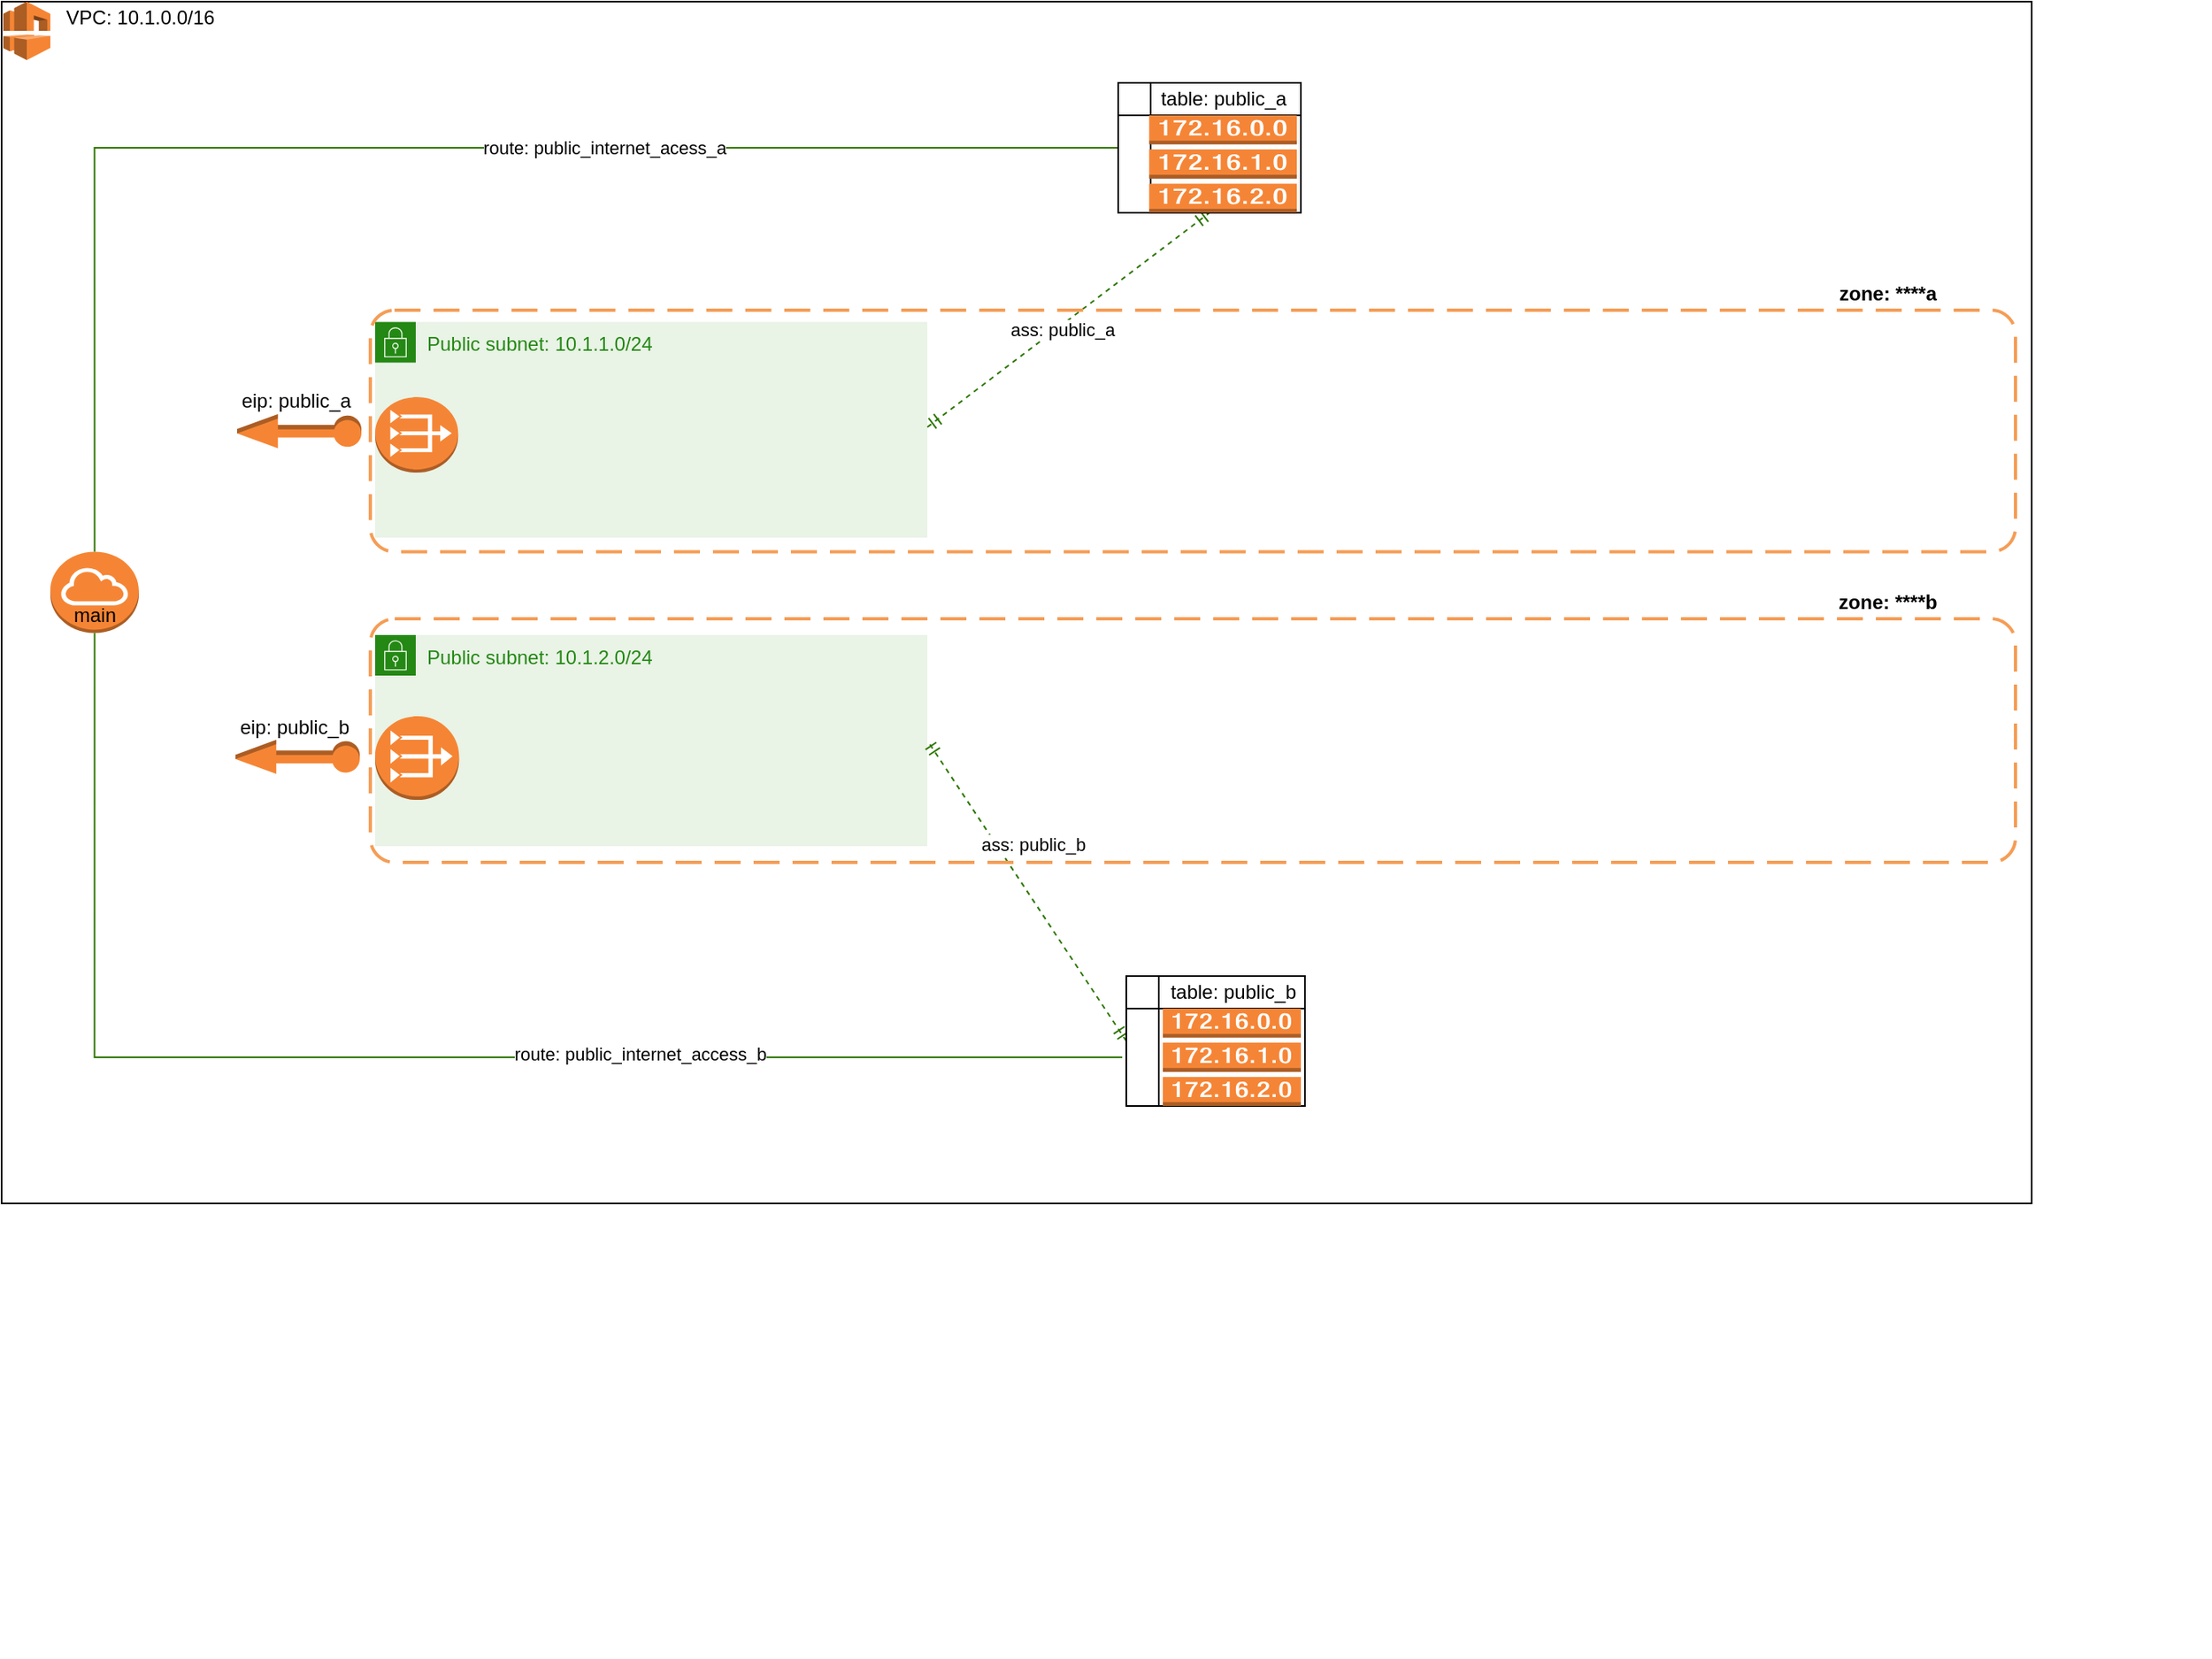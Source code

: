 <mxfile version="13.1.3">
    <diagram id="6hGFLwfOUW9BJ-s0fimq" name="Page-1">
        <mxGraphModel dx="850" dy="679" grid="1" gridSize="10" guides="1" tooltips="1" connect="1" arrows="1" fold="1" page="1" pageScale="1" pageWidth="827" pageHeight="1169" math="0" shadow="0">
            <root>
                <mxCell id="0"/>
                <mxCell id="1" parent="0"/>
                <mxCell id="2" value="" style="rounded=0;whiteSpace=wrap;html=1;" parent="1" vertex="1">
                    <mxGeometry x="120" y="420" width="1250" height="740" as="geometry"/>
                </mxCell>
                <mxCell id="119" value="" style="outlineConnect=0;dashed=0;verticalLabelPosition=bottom;verticalAlign=top;align=center;html=1;shape=mxgraph.aws3.vpc;fillColor=#F58534;gradientColor=none;" vertex="1" parent="1">
                    <mxGeometry x="121" y="420" width="29" height="36" as="geometry"/>
                </mxCell>
                <mxCell id="12" value="" style="group" parent="1" vertex="1" connectable="0">
                    <mxGeometry x="320" y="580" width="1160" height="859.5" as="geometry"/>
                </mxCell>
                <mxCell id="24" value="" style="group" parent="12" vertex="1" connectable="0">
                    <mxGeometry y="490" width="350.32" height="358.749" as="geometry"/>
                </mxCell>
                <mxCell id="23" value="" style="group" parent="12" vertex="1" connectable="0">
                    <mxGeometry x="21.667" y="27.89" width="344.901" height="148.749" as="geometry"/>
                </mxCell>
                <mxCell id="87" value="" style="group" vertex="1" connectable="0" parent="12">
                    <mxGeometry x="-40" y="291.56" width="80" height="40.0" as="geometry"/>
                </mxCell>
                <mxCell id="88" value="" style="outlineConnect=0;dashed=0;verticalLabelPosition=bottom;verticalAlign=top;align=center;html=1;shape=mxgraph.aws3.elastic_ip;fillColor=#F58534;gradientColor=none;rotation=-180;" vertex="1" parent="87">
                    <mxGeometry x="-16" y="3.0" width="76.5" height="21" as="geometry"/>
                </mxCell>
                <mxCell id="100" value="Public subnet: 10.1.1.0/24" style="points=[[0,0],[0.25,0],[0.5,0],[0.75,0],[1,0],[1,0.25],[1,0.5],[1,0.75],[1,1],[0.75,1],[0.5,1],[0.25,1],[0,1],[0,0.75],[0,0.5],[0,0.25]];outlineConnect=0;gradientColor=none;html=1;whiteSpace=wrap;fontSize=12;fontStyle=0;shape=mxgraph.aws4.group;grIcon=mxgraph.aws4.group_security_group;grStroke=0;strokeColor=#248814;fillColor=#E9F3E6;verticalAlign=top;align=left;spacingLeft=30;fontColor=#248814;dashed=0;" vertex="1" parent="12">
                    <mxGeometry x="30" y="37.26" width="340" height="132.74" as="geometry"/>
                </mxCell>
                <mxCell id="28" value="" style="outlineConnect=0;dashed=0;verticalLabelPosition=bottom;verticalAlign=top;align=center;html=1;shape=mxgraph.aws3.vpc_nat_gateway;fillColor=#F58536;gradientColor=none;" parent="12" vertex="1">
                    <mxGeometry x="29.998" y="83.518" width="51.09" height="46.484" as="geometry"/>
                </mxCell>
                <mxCell id="86" value="" style="group" vertex="1" connectable="0" parent="12">
                    <mxGeometry x="-51" y="90" width="80" height="40.0" as="geometry"/>
                </mxCell>
                <mxCell id="82" value="" style="outlineConnect=0;dashed=0;verticalLabelPosition=bottom;verticalAlign=top;align=center;html=1;shape=mxgraph.aws3.elastic_ip;fillColor=#F58534;gradientColor=none;rotation=-180;" vertex="1" parent="86">
                    <mxGeometry x="-4" y="4.0" width="76.5" height="21" as="geometry"/>
                </mxCell>
                <mxCell id="105" value="Public subnet: 10.1.2.0/24" style="points=[[0,0],[0.25,0],[0.5,0],[0.75,0],[1,0],[1,0.25],[1,0.5],[1,0.75],[1,1],[0.75,1],[0.5,1],[0.25,1],[0,1],[0,0.75],[0,0.5],[0,0.25]];outlineConnect=0;gradientColor=none;html=1;whiteSpace=wrap;fontSize=12;fontStyle=0;shape=mxgraph.aws4.group;grIcon=mxgraph.aws4.group_security_group;grStroke=0;strokeColor=#248814;fillColor=#E9F3E6;verticalAlign=top;align=left;spacingLeft=30;fontColor=#248814;dashed=0;" vertex="1" parent="12">
                    <mxGeometry x="30" y="230" width="340" height="130" as="geometry"/>
                </mxCell>
                <mxCell id="80" value="" style="outlineConnect=0;dashed=0;verticalLabelPosition=bottom;verticalAlign=top;align=center;html=1;shape=mxgraph.aws3.vpc_nat_gateway;fillColor=#F58534;gradientColor=none;" vertex="1" parent="12">
                    <mxGeometry x="30.001" y="280.0" width="51.66" height="51.56" as="geometry"/>
                </mxCell>
                <mxCell id="22" value="" style="outlineConnect=0;dashed=0;verticalLabelPosition=bottom;verticalAlign=top;align=center;html=1;shape=mxgraph.aws3.internet_gateway;fillColor=#F58534;gradientColor=none;" parent="1" vertex="1">
                    <mxGeometry x="150" y="758.75" width="54.489" height="50" as="geometry"/>
                </mxCell>
                <mxCell id="64" value="" style="edgeStyle=orthogonalEdgeStyle;rounded=0;orthogonalLoop=1;jettySize=auto;html=1;" edge="1" parent="1" target="63">
                    <mxGeometry relative="1" as="geometry">
                        <mxPoint x="308" y="1182" as="sourcePoint"/>
                    </mxGeometry>
                </mxCell>
                <mxCell id="69" value="" style="group" vertex="1" connectable="0" parent="1">
                    <mxGeometry x="686.568" y="682.265" as="geometry"/>
                </mxCell>
                <mxCell id="42" style="rounded=0;orthogonalLoop=1;jettySize=auto;html=1;startArrow=ERmandOne;startFill=0;endArrow=ERmandOne;endFill=0;elbow=vertical;entryX=0.5;entryY=1;entryDx=0;entryDy=0;dashed=1;fillColor=#60a917;strokeColor=#2D7600;" parent="69" target="19" edge="1">
                    <mxGeometry relative="1" as="geometry">
                        <mxPoint x="3.432" y="-0.265" as="sourcePoint"/>
                    </mxGeometry>
                </mxCell>
                <mxCell id="43" value="ass: public_a" style="edgeLabel;html=1;align=center;verticalAlign=middle;resizable=0;points=[];" parent="42" vertex="1" connectable="0">
                    <mxGeometry x="-0.061" y="-2" relative="1" as="geometry">
                        <mxPoint as="offset"/>
                    </mxGeometry>
                </mxCell>
                <mxCell id="72" style="rounded=0;orthogonalLoop=1;jettySize=auto;html=1;exitX=0;exitY=0.5;exitDx=0;exitDy=0;startArrow=ERmandOne;startFill=0;endArrow=ERmandOne;endFill=0;dashed=1;fillColor=#60a917;strokeColor=#2D7600;" edge="1" parent="1" source="67">
                    <mxGeometry relative="1" as="geometry">
                        <mxPoint x="690" y="875" as="targetPoint"/>
                    </mxGeometry>
                </mxCell>
                <mxCell id="73" value="ass: public_b" style="edgeLabel;html=1;align=center;verticalAlign=middle;resizable=0;points=[];" vertex="1" connectable="0" parent="72">
                    <mxGeometry x="0.336" y="2" relative="1" as="geometry">
                        <mxPoint x="25.5" y="1" as="offset"/>
                    </mxGeometry>
                </mxCell>
                <mxCell id="74" style="edgeStyle=orthogonalEdgeStyle;rounded=0;orthogonalLoop=1;jettySize=auto;html=1;entryX=0.5;entryY=0;entryDx=0;entryDy=0;entryPerimeter=0;startArrow=none;startFill=0;endArrow=none;endFill=0;fillColor=#60a917;strokeColor=#2D7600;" edge="1" parent="1" source="19" target="22">
                    <mxGeometry relative="1" as="geometry">
                        <Array as="points">
                            <mxPoint x="177" y="510"/>
                        </Array>
                    </mxGeometry>
                </mxCell>
                <mxCell id="121" value="route: public_internet_acess_a" style="edgeLabel;html=1;align=center;verticalAlign=middle;resizable=0;points=[];" vertex="1" connectable="0" parent="74">
                    <mxGeometry x="-0.28" relative="1" as="geometry">
                        <mxPoint as="offset"/>
                    </mxGeometry>
                </mxCell>
                <mxCell id="78" style="edgeStyle=orthogonalEdgeStyle;rounded=0;orthogonalLoop=1;jettySize=auto;html=1;entryX=0.5;entryY=1;entryDx=0;entryDy=0;entryPerimeter=0;startArrow=none;startFill=0;endArrow=none;endFill=0;exitX=-0.023;exitY=0.625;exitDx=0;exitDy=0;exitPerimeter=0;fillColor=#60a917;strokeColor=#2D7600;" edge="1" parent="1" source="67" target="22">
                    <mxGeometry relative="1" as="geometry">
                        <Array as="points">
                            <mxPoint x="177" y="1070"/>
                        </Array>
                    </mxGeometry>
                </mxCell>
                <mxCell id="120" value="route: public_internet_access_b" style="edgeLabel;html=1;align=center;verticalAlign=middle;resizable=0;points=[];" vertex="1" connectable="0" parent="78">
                    <mxGeometry x="-0.334" y="-2" relative="1" as="geometry">
                        <mxPoint as="offset"/>
                    </mxGeometry>
                </mxCell>
                <mxCell id="89" value="eip: public_b" style="text;html=1;align=center;verticalAlign=middle;resizable=0;points=[];autosize=1;" vertex="1" parent="1">
                    <mxGeometry x="260" y="857" width="80" height="20" as="geometry"/>
                </mxCell>
                <mxCell id="83" value="eip: public_a" style="text;html=1;align=center;verticalAlign=middle;resizable=0;points=[];autosize=1;" vertex="1" parent="1">
                    <mxGeometry x="261" y="656" width="80" height="20" as="geometry"/>
                </mxCell>
                <mxCell id="113" value="zone: ****b" style="text;html=1;align=center;verticalAlign=middle;resizable=0;points=[];autosize=1;fontStyle=1" vertex="1" parent="1">
                    <mxGeometry x="1241" y="780" width="80" height="20" as="geometry"/>
                </mxCell>
                <mxCell id="103" value="zone: ****a" style="text;html=1;align=center;verticalAlign=middle;resizable=0;points=[];autosize=1;fontStyle=1" vertex="1" parent="1">
                    <mxGeometry x="1241" y="590" width="80" height="20" as="geometry"/>
                </mxCell>
                <mxCell id="3" value="VPC: 10.1.0.0/16" style="text;html=1;align=center;verticalAlign=middle;resizable=0;points=[];autosize=1;" parent="1" vertex="1">
                    <mxGeometry x="150" y="420" width="110" height="20" as="geometry"/>
                </mxCell>
                <mxCell id="38" value="" style="group" parent="1" vertex="1" connectable="0">
                    <mxGeometry x="807.5" y="470" width="112.5" height="80" as="geometry"/>
                </mxCell>
                <mxCell id="19" value="" style="shape=internalStorage;whiteSpace=wrap;html=1;backgroundOutline=1;" parent="38" vertex="1">
                    <mxGeometry width="112.5" height="80" as="geometry"/>
                </mxCell>
                <mxCell id="35" value="table: public_a" style="text;html=1;align=center;verticalAlign=middle;resizable=0;points=[];autosize=1;" parent="38" vertex="1">
                    <mxGeometry x="19.565" width="90" height="20" as="geometry"/>
                </mxCell>
                <mxCell id="123" value="" style="outlineConnect=0;dashed=0;verticalLabelPosition=bottom;verticalAlign=top;align=center;html=1;shape=mxgraph.aws3.route_table;fillColor=#F58536;gradientColor=none;" vertex="1" parent="38">
                    <mxGeometry x="19.08" y="20" width="90.92" height="60" as="geometry"/>
                </mxCell>
                <mxCell id="67" value="" style="shape=internalStorage;whiteSpace=wrap;html=1;backgroundOutline=1;" vertex="1" parent="1">
                    <mxGeometry x="812.5" y="1020" width="110" height="80" as="geometry"/>
                </mxCell>
                <mxCell id="68" value="table: public_b" style="text;html=1;align=center;verticalAlign=middle;resizable=0;points=[];autosize=1;" vertex="1" parent="1">
                    <mxGeometry x="832.501" y="1020" width="90" height="20" as="geometry"/>
                </mxCell>
                <mxCell id="112" value="" style="rounded=1;arcSize=10;dashed=1;strokeColor=#F59D56;fillColor=none;gradientColor=none;dashPattern=8 4;strokeWidth=2;" vertex="1" parent="1">
                    <mxGeometry x="347.04" y="800" width="1012.96" height="150" as="geometry"/>
                </mxCell>
                <mxCell id="97" value="" style="rounded=1;arcSize=10;dashed=1;strokeColor=#F59D56;fillColor=none;gradientColor=none;dashPattern=8 4;strokeWidth=2;" vertex="1" parent="1">
                    <mxGeometry x="347.04" y="610" width="1012.96" height="148.75" as="geometry"/>
                </mxCell>
                <mxCell id="122" value="" style="outlineConnect=0;dashed=0;verticalLabelPosition=bottom;verticalAlign=top;align=center;html=1;shape=mxgraph.aws3.route_table;fillColor=#F58536;gradientColor=none;" vertex="1" parent="1">
                    <mxGeometry x="835" y="1040" width="85" height="60" as="geometry"/>
                </mxCell>
                <mxCell id="75" value="main" style="text;html=1;align=center;verticalAlign=middle;resizable=0;points=[];autosize=1;" vertex="1" parent="1">
                    <mxGeometry x="157.24" y="787.75" width="40" height="20" as="geometry"/>
                </mxCell>
            </root>
        </mxGraphModel>
    </diagram>
</mxfile>